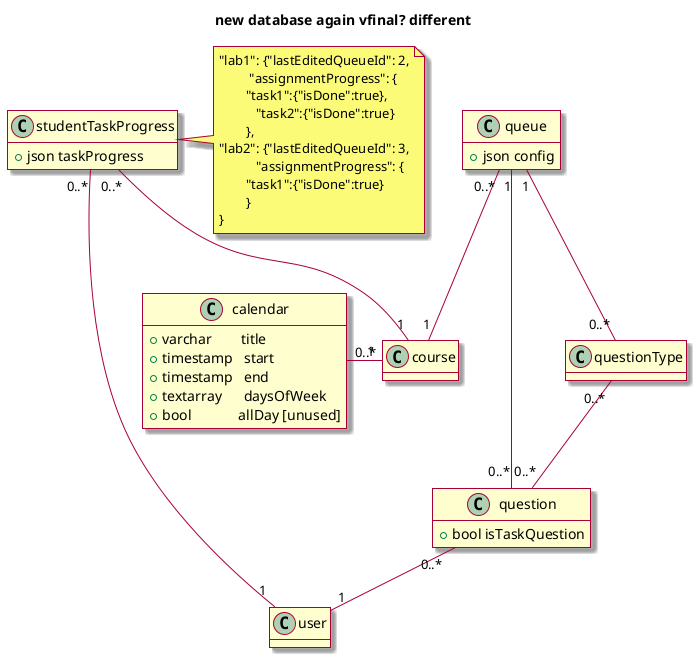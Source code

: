 @startuml

skin rose

title new database again vfinal? different


class queue {
  +json config
}

class course

class calendar {
  +varchar        title
  +timestamp   start 
  +timestamp   end
  +textarray      daysOfWeek
  +bool             allDay [unused]
}

class course

class question {
  +bool isTaskQuestion
}

class thing as "studentTaskProgress" {
  +json taskProgress
}
note right : "lab1": {"lastEditedQueueId": 2,\n\t "assignmentProgress": {\n\t"task1":{"isDone":true},\n\t   "task2":{"isDone":true}\n\t}, \n"lab2": {"lastEditedQueueId": 3,\n\t   "assignmentProgress": {\n\t"task1":{"isDone":true}\n\t}\n}

class questionType { 
  ' questionTypes are only going to be tags, not tasks
  '+bool isTask
  '+varchar shortName
  '+bool blocking
}


queue "0..*" -- "1" course
question "0..*" -- "1" queue
question "0..*" -- "1" user
thing "0..*" -- "1" user
thing "0..*" -- "1" course
calendar "0..*" --right "1" course
questionType "0..*" -- "0..*" question
' still not sure whether to remove this connection EDIT: i think removing it is a good idea since that way queues don't have access to all the previous questionTypes
' questionType "0..*" -- "1" queue 
queue "1" -- "0..*" questionType


hide empty methods
' hide circle


' Note to self: we are not hijacking the "event" table since then events would need to store session configs as well as have a connection to questionType, and it makes more sense to keep those things seperate

@enduml